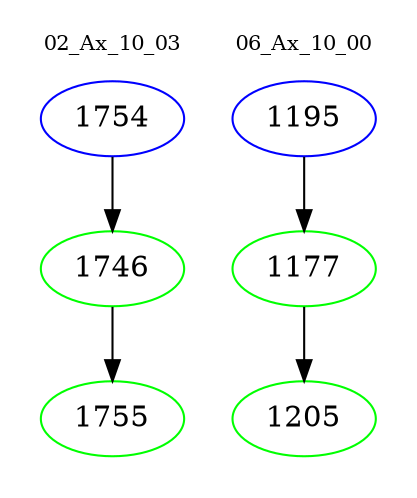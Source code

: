 digraph{
subgraph cluster_0 {
color = white
label = "02_Ax_10_03";
fontsize=10;
T0_1754 [label="1754", color="blue"]
T0_1754 -> T0_1746 [color="black"]
T0_1746 [label="1746", color="green"]
T0_1746 -> T0_1755 [color="black"]
T0_1755 [label="1755", color="green"]
}
subgraph cluster_1 {
color = white
label = "06_Ax_10_00";
fontsize=10;
T1_1195 [label="1195", color="blue"]
T1_1195 -> T1_1177 [color="black"]
T1_1177 [label="1177", color="green"]
T1_1177 -> T1_1205 [color="black"]
T1_1205 [label="1205", color="green"]
}
}
